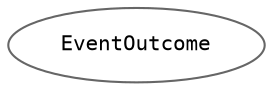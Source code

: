 digraph "Graphical Class Hierarchy"
{
 // INTERACTIVE_SVG=YES
 // LATEX_PDF_SIZE
  bgcolor="transparent";
  edge [fontname=Helvetica,fontsize=10,labelfontname=Helvetica,labelfontsize=10];
  node [fontname=Helvetica,fontsize=10,fontname=Consolas fontsize=10 style=filled height=0.2 width=0.4 margin=0.1];
  rankdir="LR";
  Node0 [id="Node000000",label="EventOutcome",height=0.2,width=0.4,color="grey40", fillcolor="white", style="filled",URL="$class_event_outcome.html",tooltip=" "];
}
